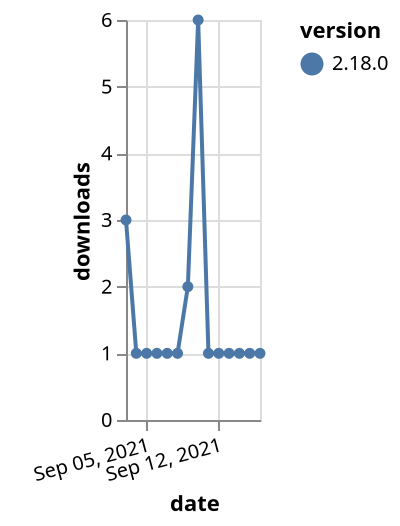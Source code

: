 {"$schema": "https://vega.github.io/schema/vega-lite/v5.json", "description": "A simple bar chart with embedded data.", "data": {"values": [{"date": "2021-09-03", "total": 511, "delta": 3, "version": "2.18.0"}, {"date": "2021-09-04", "total": 512, "delta": 1, "version": "2.18.0"}, {"date": "2021-09-05", "total": 513, "delta": 1, "version": "2.18.0"}, {"date": "2021-09-06", "total": 514, "delta": 1, "version": "2.18.0"}, {"date": "2021-09-07", "total": 515, "delta": 1, "version": "2.18.0"}, {"date": "2021-09-08", "total": 516, "delta": 1, "version": "2.18.0"}, {"date": "2021-09-09", "total": 518, "delta": 2, "version": "2.18.0"}, {"date": "2021-09-10", "total": 524, "delta": 6, "version": "2.18.0"}, {"date": "2021-09-11", "total": 525, "delta": 1, "version": "2.18.0"}, {"date": "2021-09-12", "total": 526, "delta": 1, "version": "2.18.0"}, {"date": "2021-09-13", "total": 527, "delta": 1, "version": "2.18.0"}, {"date": "2021-09-14", "total": 528, "delta": 1, "version": "2.18.0"}, {"date": "2021-09-15", "total": 529, "delta": 1, "version": "2.18.0"}, {"date": "2021-09-16", "total": 530, "delta": 1, "version": "2.18.0"}]}, "width": "container", "mark": {"type": "line", "point": {"filled": true}}, "encoding": {"x": {"field": "date", "type": "temporal", "timeUnit": "yearmonthdate", "title": "date", "axis": {"labelAngle": -15}}, "y": {"field": "delta", "type": "quantitative", "title": "downloads"}, "color": {"field": "version", "type": "nominal"}, "tooltip": {"field": "delta"}}}